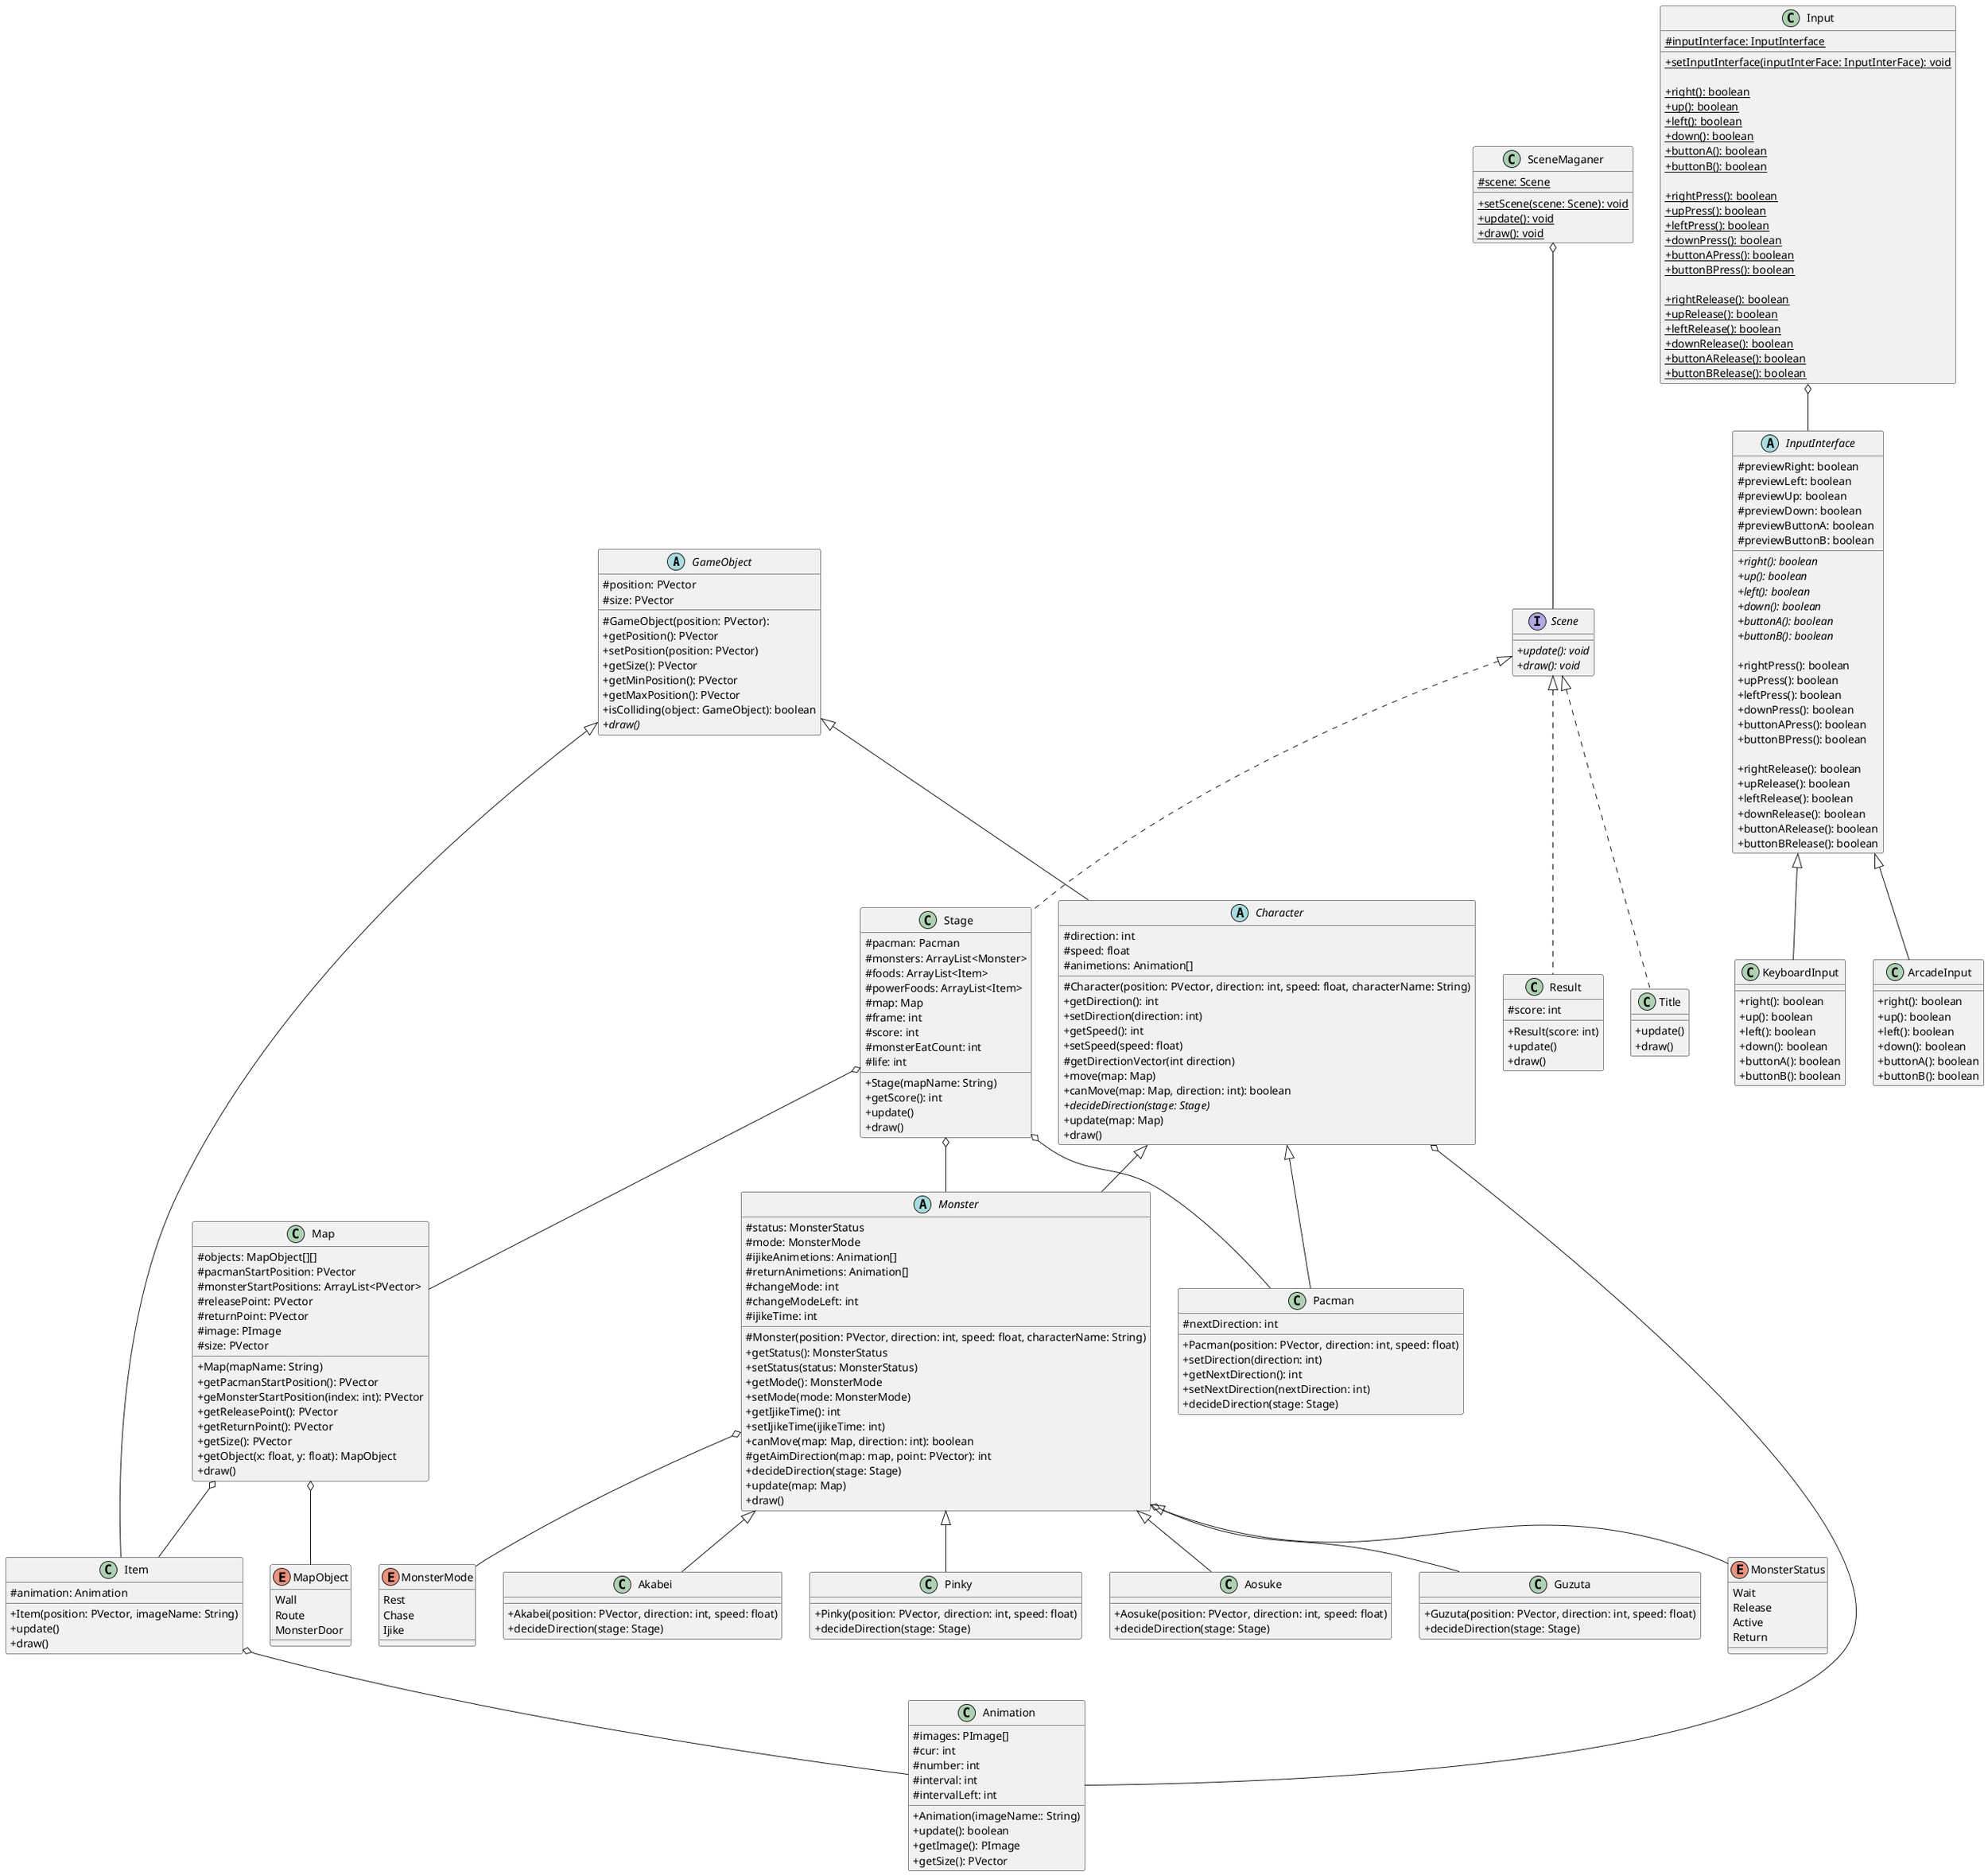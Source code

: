 @startuml pacman

skinparam Shadowing false
skinparam classAttributeIconSize 0

GameObject <|-- Character
GameObject <|-- Item

Character <|-- Pacman
Character <|-- Monster
Character o-- Animation

Monster <|-- Akabei
Monster <|-- Pinky
Monster <|-- Aosuke
Monster <|-- Guzuta
Monster o-- MonsterStatus
Monster o-- MonsterMode

Map o-- Item
Map o-- MapObject

Item o-- Animation

SceneMaganer o-- Scene
Scene <|.. Title
Scene <|.. Stage
Scene <|.. Result

Stage o-- Pacman
Stage o-- Monster
Stage o-- Map

Input o-- InputInterface
InputInterface <|-- KeyboardInput
InputInterface <|-- ArcadeInput

abstract class GameObject {
    # position: PVector
    # size: PVector

    # GameObject(position: PVector):
    + getPosition(): PVector
    + setPosition(position: PVector)
    + getSize(): PVector
    + getMinPosition(): PVector
    + getMaxPosition(): PVector
    + isColliding(object: GameObject): boolean
    + {abstract} draw()
}

abstract class Character {
    # direction: int
    # speed: float
    # animetions: Animation[]

    # Character(position: PVector, direction: int, speed: float, characterName: String)
    + getDirection(): int
    + setDirection(direction: int)
    + getSpeed(): int
    + setSpeed(speed: float)
    # getDirectionVector(int direction)
    + move(map: Map)
    + canMove(map: Map, direction: int): boolean
    + {abstract} decideDirection(stage: Stage)
    + update(map: Map)
    + draw()
}

class Pacman {
    # nextDirection: int

    + Pacman(position: PVector, direction: int, speed: float)
    + setDirection(direction: int)
    + getNextDirection(): int
    + setNextDirection(nextDirection: int)
    + decideDirection(stage: Stage)
}

abstract class Monster {
    # status: MonsterStatus
    # mode: MonsterMode
    # ijikeAnimetions: Animation[]
    # returnAnimetions: Animation[]
    # changeMode: int
    # changeModeLeft: int
    # ijikeTime: int

    # Monster(position: PVector, direction: int, speed: float, characterName: String)
    + getStatus(): MonsterStatus
    + setStatus(status: MonsterStatus)
    + getMode(): MonsterMode
    + setMode(mode: MonsterMode)
    + getIjikeTime(): int
    + setIjikeTime(ijikeTime: int)
    + canMove(map: Map, direction: int): boolean
    # getAimDirection(map: map, point: PVector): int
    + decideDirection(stage: Stage)
    + update(map: Map)
    + draw()
}

enum MonsterStatus {
    Wait
    Release
    Active
    Return
}

enum MonsterMode {
    Rest
    Chase
    Ijike
}

class Akabei {
    + Akabei(position: PVector, direction: int, speed: float)
    + decideDirection(stage: Stage)
}

class Pinky {
    + Pinky(position: PVector, direction: int, speed: float)
    + decideDirection(stage: Stage)
}

class Aosuke {
    + Aosuke(position: PVector, direction: int, speed: float)
    + decideDirection(stage: Stage)
}

class Guzuta {
    + Guzuta(position: PVector, direction: int, speed: float)
    + decideDirection(stage: Stage)
}

class Map {
    # objects: MapObject[][]
    # pacmanStartPosition: PVector
    # monsterStartPositions: ArrayList<PVector>
    # releasePoint: PVector
    # returnPoint: PVector
    # image: PImage
    # size: PVector

    + Map(mapName: String)
    + getPacmanStartPosition(): PVector
    + geMonsterStartPosition(index: int): PVector
    + getReleasePoint(): PVector
    + getReturnPoint(): PVector
    + getSize(): PVector
    + getObject(x: float, y: float): MapObject
    + draw()
}

enum MapObject {
    Wall
    Route
    MonsterDoor
}

class Item {
    # animation: Animation

    + Item(position: PVector, imageName: String)
    + update()
    + draw()
}

class Animation {
    # images: PImage[]
    # cur: int
    # number: int
    # interval: int
    # intervalLeft: int

    + Animation(imageName:: String)
    + update(): boolean
    + getImage(): PImage
    + getSize(): PVector
}

interface Scene {
    + {abstract} update(): void
    + {abstract} draw(): void
}

class SceneMaganer {
    # {static} scene: Scene

    + {static} setScene(scene: Scene): void
    + {static} update(): void
    + {static} draw(): void
}

class Stage {
    # pacman: Pacman
    # monsters: ArrayList<Monster>
    # foods: ArrayList<Item>
    # powerFoods: ArrayList<Item>
    # map: Map
    # frame: int
    # score: int
    # monsterEatCount: int
    # life: int

    + Stage(mapName: String)
    + getScore(): int
    + update()
    + draw()
}

class Title {
    + update()
    + draw()
}

class Result {
    # score: int

    + Result(score: int)
    + update()
    + draw()
}

abstract class InputInterface {
    # previewRight: boolean
    # previewLeft: boolean
    # previewUp: boolean
    # previewDown: boolean
    # previewButtonA: boolean
    # previewButtonB: boolean

    + {abstract} right(): boolean
    + {abstract} up(): boolean
    + {abstract} left(): boolean
    + {abstract} down(): boolean
    + {abstract} buttonA(): boolean
    + {abstract} buttonB(): boolean

    + rightPress(): boolean
    + upPress(): boolean
    + leftPress(): boolean
    + downPress(): boolean
    + buttonAPress(): boolean
    + buttonBPress(): boolean

    + rightRelease(): boolean
    + upRelease(): boolean
    + leftRelease(): boolean
    + downRelease(): boolean
    + buttonARelease(): boolean
    + buttonBRelease(): boolean
}

class KeyboardInput {
    + right(): boolean
    + up(): boolean
    + left(): boolean
    + down(): boolean
    + buttonA(): boolean
    + buttonB(): boolean
}

class ArcadeInput {
    + right(): boolean
    + up(): boolean
    + left(): boolean
    + down(): boolean
    + buttonA(): boolean
    + buttonB(): boolean
}

class Input {
    # {static} inputInterface: InputInterface

    + {static} setInputInterface(inputInterFace: InputInterFace): void

    + {static} right(): boolean
    + {static} up(): boolean
    + {static} left(): boolean
    + {static} down(): boolean
    + {static} buttonA(): boolean
    + {static} buttonB(): boolean

    + {static} rightPress(): boolean
    + {static} upPress(): boolean
    + {static} leftPress(): boolean
    + {static} downPress(): boolean
    + {static} buttonAPress(): boolean
    + {static} buttonBPress(): boolean

    + {static} rightRelease(): boolean
    + {static} upRelease(): boolean
    + {static} leftRelease(): boolean
    + {static} downRelease(): boolean
    + {static} buttonARelease(): boolean
    + {static} buttonBRelease(): boolean
}

@enduml
